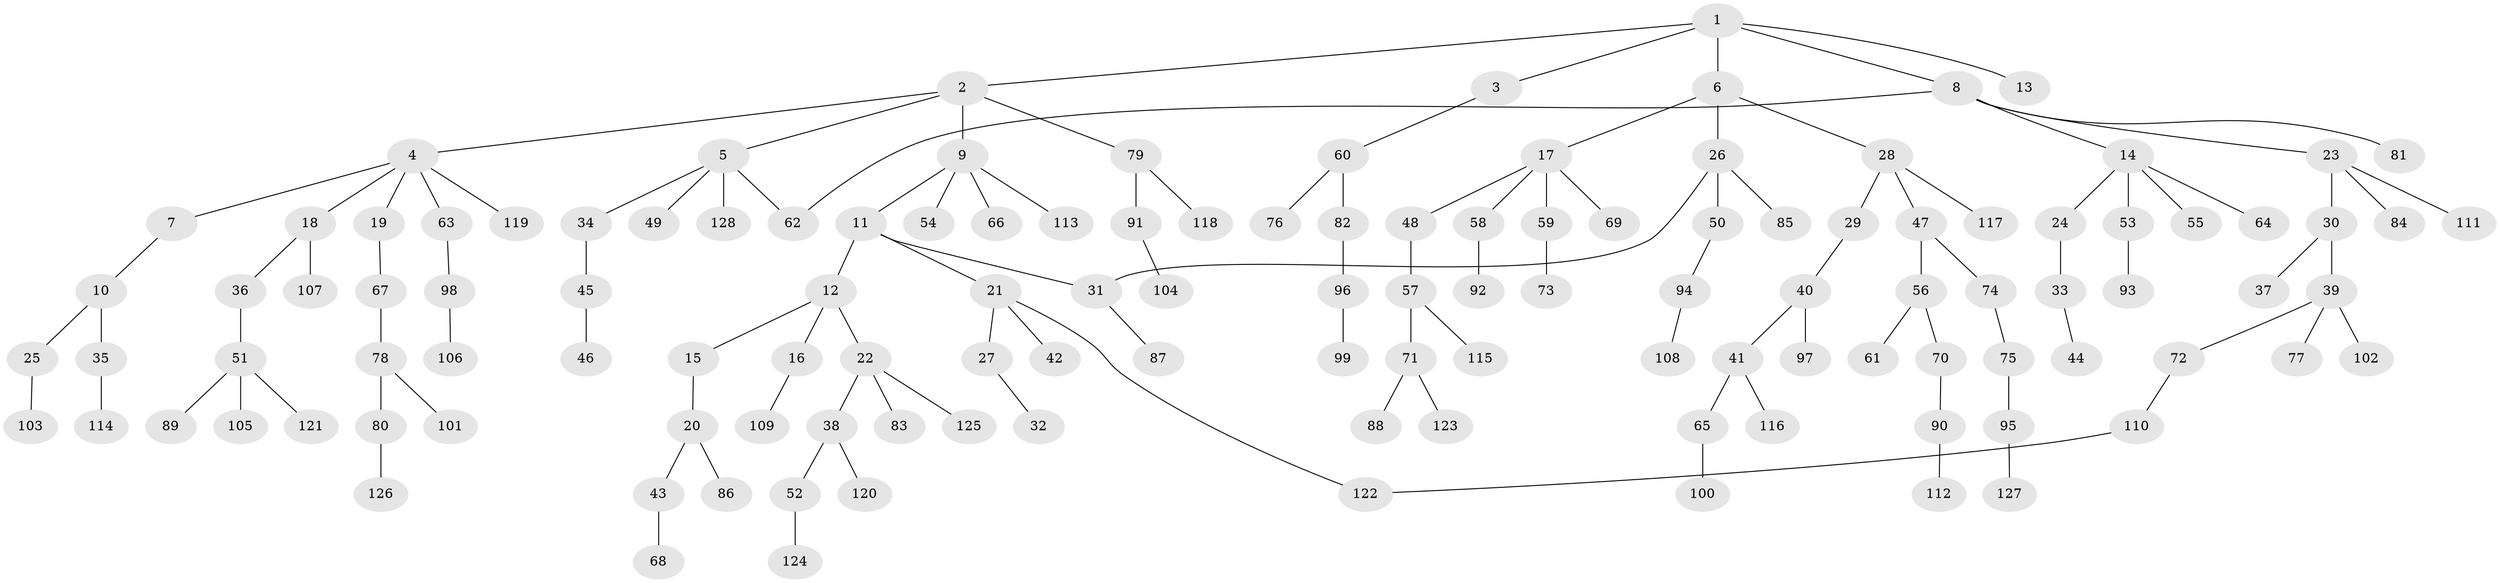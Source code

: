 // coarse degree distribution, {2: 0.4, 3: 0.1111111111111111, 4: 0.1111111111111111, 5: 0.022222222222222223, 1: 0.35555555555555557}
// Generated by graph-tools (version 1.1) at 2025/35/03/04/25 23:35:58]
// undirected, 128 vertices, 130 edges
graph export_dot {
  node [color=gray90,style=filled];
  1;
  2;
  3;
  4;
  5;
  6;
  7;
  8;
  9;
  10;
  11;
  12;
  13;
  14;
  15;
  16;
  17;
  18;
  19;
  20;
  21;
  22;
  23;
  24;
  25;
  26;
  27;
  28;
  29;
  30;
  31;
  32;
  33;
  34;
  35;
  36;
  37;
  38;
  39;
  40;
  41;
  42;
  43;
  44;
  45;
  46;
  47;
  48;
  49;
  50;
  51;
  52;
  53;
  54;
  55;
  56;
  57;
  58;
  59;
  60;
  61;
  62;
  63;
  64;
  65;
  66;
  67;
  68;
  69;
  70;
  71;
  72;
  73;
  74;
  75;
  76;
  77;
  78;
  79;
  80;
  81;
  82;
  83;
  84;
  85;
  86;
  87;
  88;
  89;
  90;
  91;
  92;
  93;
  94;
  95;
  96;
  97;
  98;
  99;
  100;
  101;
  102;
  103;
  104;
  105;
  106;
  107;
  108;
  109;
  110;
  111;
  112;
  113;
  114;
  115;
  116;
  117;
  118;
  119;
  120;
  121;
  122;
  123;
  124;
  125;
  126;
  127;
  128;
  1 -- 2;
  1 -- 3;
  1 -- 6;
  1 -- 8;
  1 -- 13;
  2 -- 4;
  2 -- 5;
  2 -- 9;
  2 -- 79;
  3 -- 60;
  4 -- 7;
  4 -- 18;
  4 -- 19;
  4 -- 63;
  4 -- 119;
  5 -- 34;
  5 -- 49;
  5 -- 62;
  5 -- 128;
  6 -- 17;
  6 -- 26;
  6 -- 28;
  7 -- 10;
  8 -- 14;
  8 -- 23;
  8 -- 81;
  8 -- 62;
  9 -- 11;
  9 -- 54;
  9 -- 66;
  9 -- 113;
  10 -- 25;
  10 -- 35;
  11 -- 12;
  11 -- 21;
  11 -- 31;
  12 -- 15;
  12 -- 16;
  12 -- 22;
  14 -- 24;
  14 -- 53;
  14 -- 55;
  14 -- 64;
  15 -- 20;
  16 -- 109;
  17 -- 48;
  17 -- 58;
  17 -- 59;
  17 -- 69;
  18 -- 36;
  18 -- 107;
  19 -- 67;
  20 -- 43;
  20 -- 86;
  21 -- 27;
  21 -- 42;
  21 -- 122;
  22 -- 38;
  22 -- 83;
  22 -- 125;
  23 -- 30;
  23 -- 84;
  23 -- 111;
  24 -- 33;
  25 -- 103;
  26 -- 31;
  26 -- 50;
  26 -- 85;
  27 -- 32;
  28 -- 29;
  28 -- 47;
  28 -- 117;
  29 -- 40;
  30 -- 37;
  30 -- 39;
  31 -- 87;
  33 -- 44;
  34 -- 45;
  35 -- 114;
  36 -- 51;
  38 -- 52;
  38 -- 120;
  39 -- 72;
  39 -- 77;
  39 -- 102;
  40 -- 41;
  40 -- 97;
  41 -- 65;
  41 -- 116;
  43 -- 68;
  45 -- 46;
  47 -- 56;
  47 -- 74;
  48 -- 57;
  50 -- 94;
  51 -- 89;
  51 -- 105;
  51 -- 121;
  52 -- 124;
  53 -- 93;
  56 -- 61;
  56 -- 70;
  57 -- 71;
  57 -- 115;
  58 -- 92;
  59 -- 73;
  60 -- 76;
  60 -- 82;
  63 -- 98;
  65 -- 100;
  67 -- 78;
  70 -- 90;
  71 -- 88;
  71 -- 123;
  72 -- 110;
  74 -- 75;
  75 -- 95;
  78 -- 80;
  78 -- 101;
  79 -- 91;
  79 -- 118;
  80 -- 126;
  82 -- 96;
  90 -- 112;
  91 -- 104;
  94 -- 108;
  95 -- 127;
  96 -- 99;
  98 -- 106;
  110 -- 122;
}
